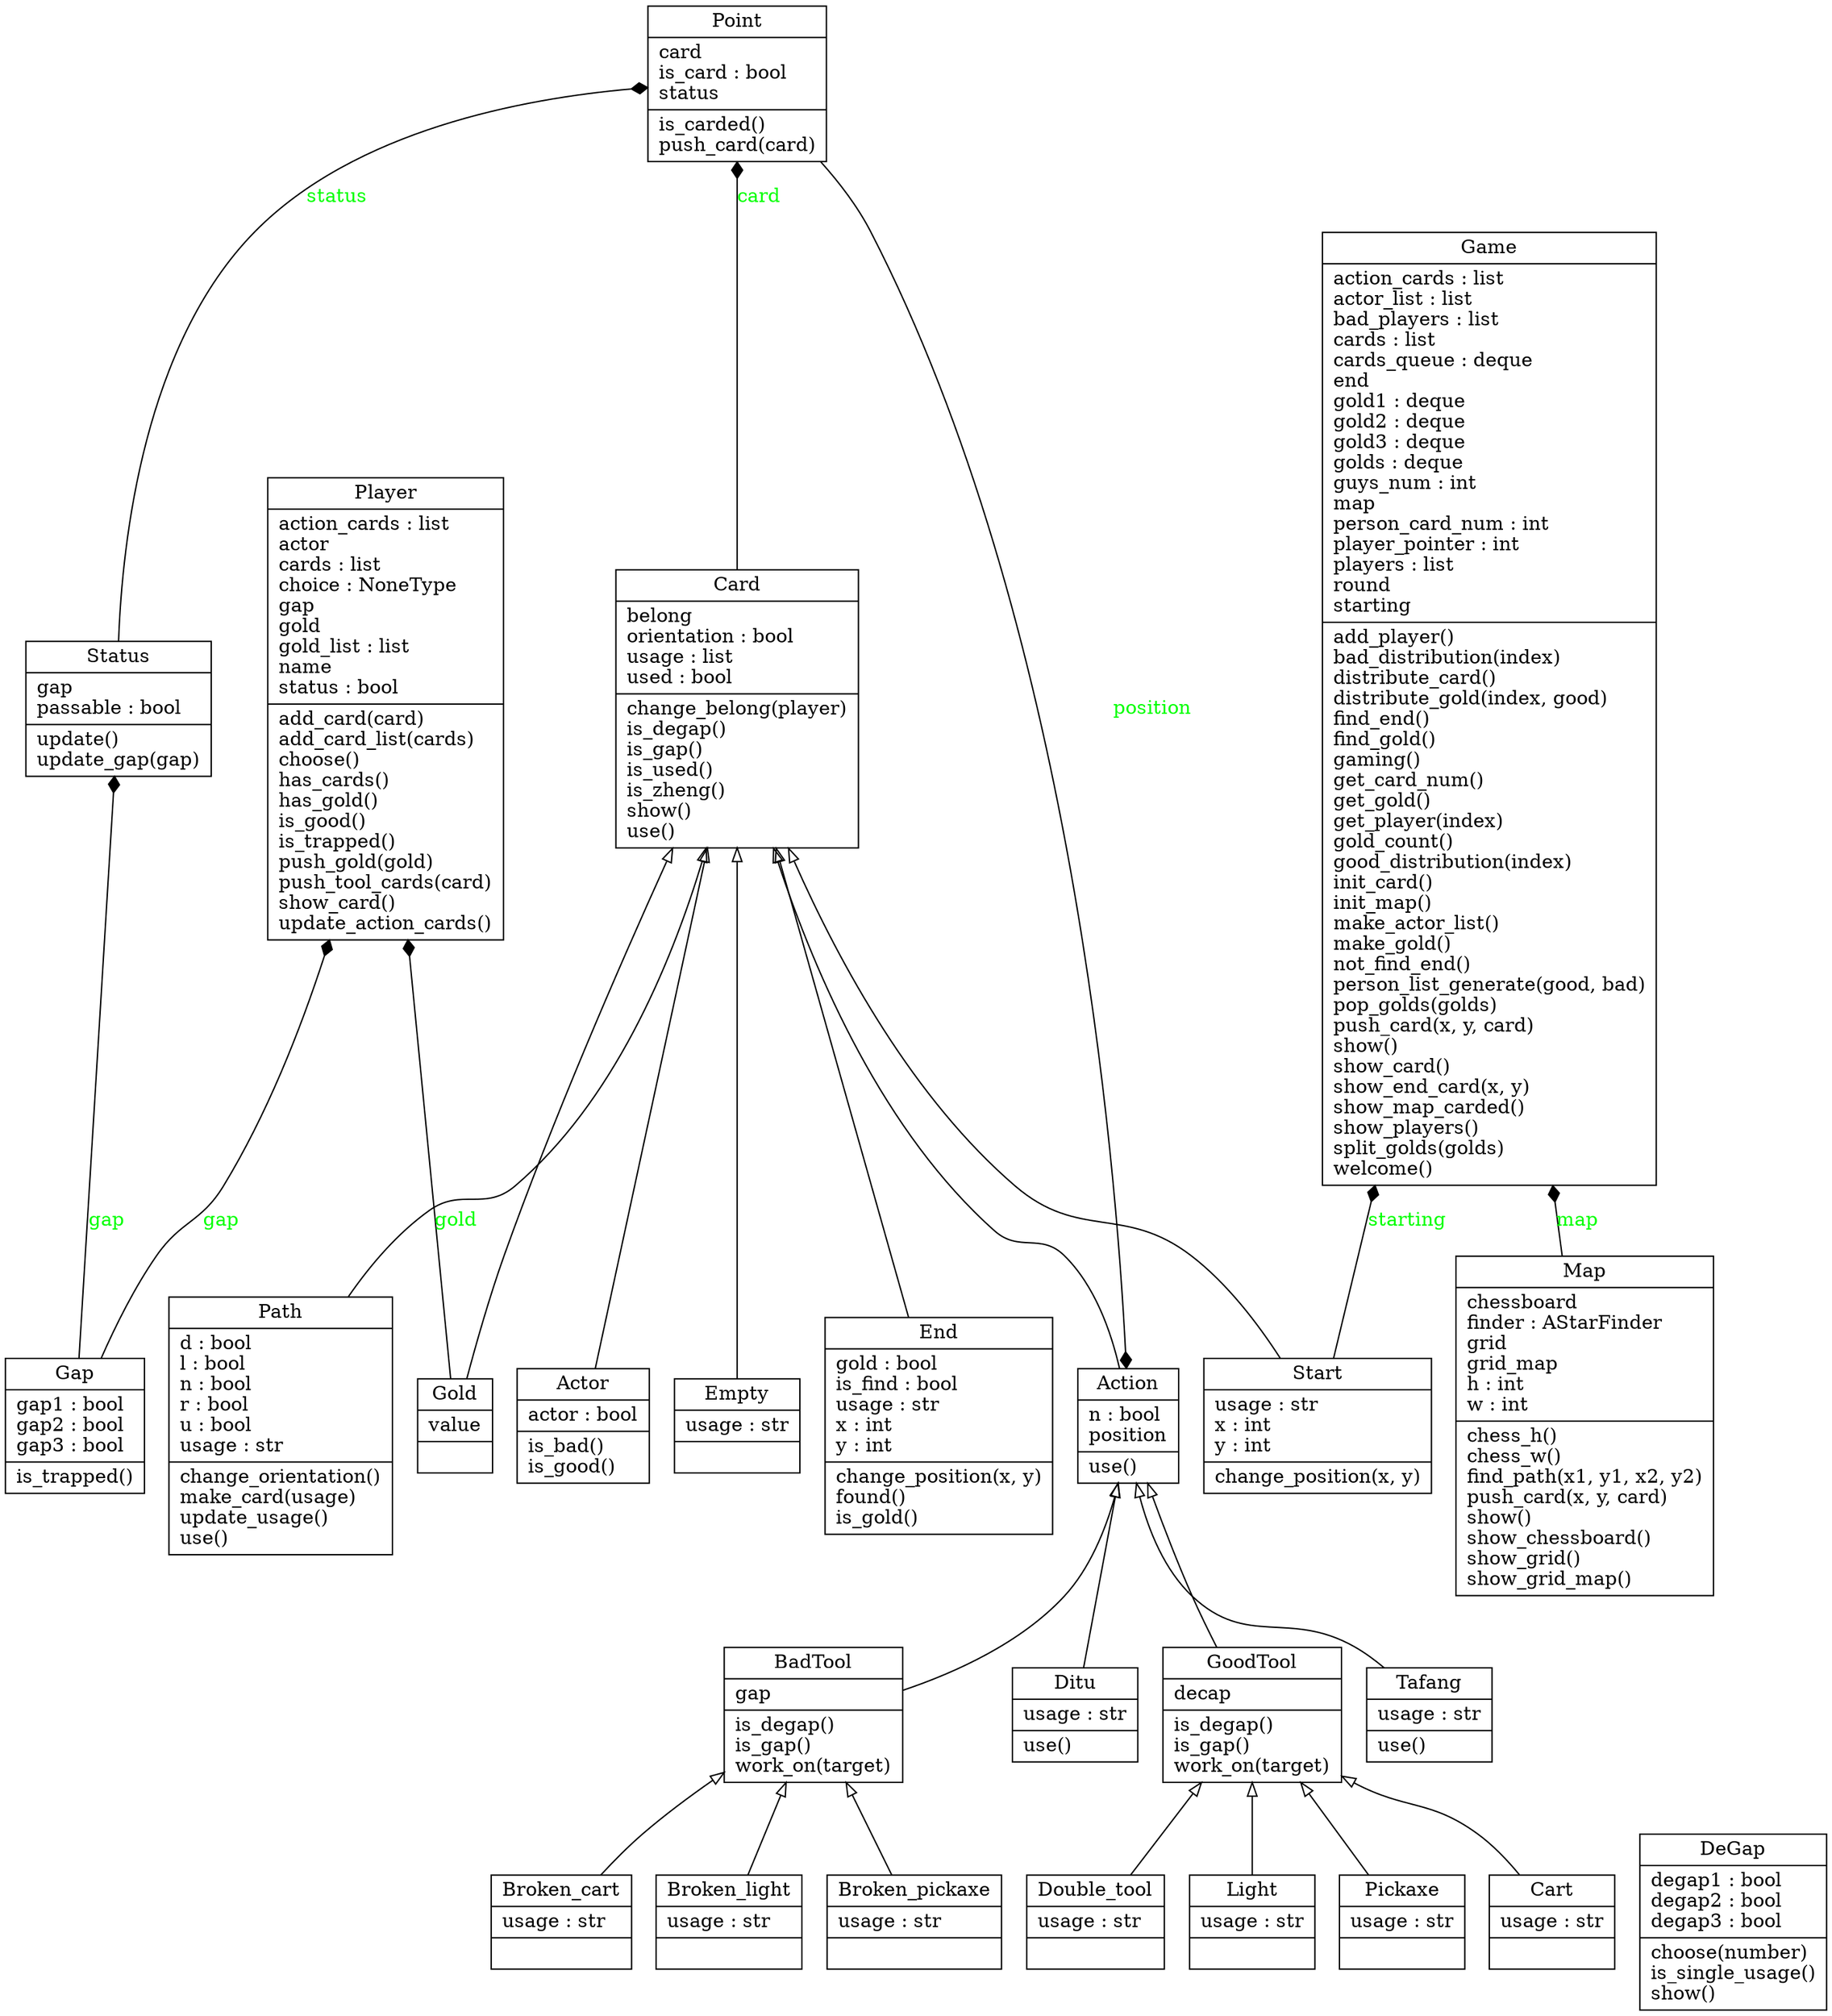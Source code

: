 digraph "classes" {
charset="utf-8"
rankdir=BT
"0" [label="{Action|n : bool\lposition\l|use()\l}", shape="record"];
"1" [label="{Actor|actor : bool\l|is_bad()\lis_good()\l}", shape="record"];
"2" [label="{BadTool|gap\l|is_degap()\lis_gap()\lwork_on(target)\l}", shape="record"];
"3" [label="{Broken_cart|usage : str\l|}", shape="record"];
"4" [label="{Broken_light|usage : str\l|}", shape="record"];
"5" [label="{Broken_pickaxe|usage : str\l|}", shape="record"];
"6" [label="{Card|belong\lorientation : bool\lusage : list\lused : bool\l|change_belong(player)\lis_degap()\lis_gap()\lis_used()\lis_zheng()\lshow()\luse()\l}", shape="record"];
"7" [label="{Cart|usage : str\l|}", shape="record"];
"8" [label="{DeGap|degap1 : bool\ldegap2 : bool\ldegap3 : bool\l|choose(number)\lis_single_usage()\lshow()\l}", shape="record"];
"9" [label="{Ditu|usage : str\l|use()\l}", shape="record"];
"10" [label="{Double_tool|usage : str\l|}", shape="record"];
"11" [label="{Empty|usage : str\l|}", shape="record"];
"12" [label="{End|gold : bool\lis_find : bool\lusage : str\lx : int\ly : int\l|change_position(x, y)\lfound()\lis_gold()\l}", shape="record"];
"13" [label="{Game|action_cards : list\lactor_list : list\lbad_players : list\lcards : list\lcards_queue : deque\lend\lgold1 : deque\lgold2 : deque\lgold3 : deque\lgolds : deque\lguys_num : int\lmap\lperson_card_num : int\lplayer_pointer : int\lplayers : list\lround\lstarting\l|add_player()\lbad_distribution(index)\ldistribute_card()\ldistribute_gold(index, good)\lfind_end()\lfind_gold()\lgaming()\lget_card_num()\lget_gold()\lget_player(index)\lgold_count()\lgood_distribution(index)\linit_card()\linit_map()\lmake_actor_list()\lmake_gold()\lnot_find_end()\lperson_list_generate(good, bad)\lpop_golds(golds)\lpush_card(x, y, card)\lshow()\lshow_card()\lshow_end_card(x, y)\lshow_map_carded()\lshow_players()\lsplit_golds(golds)\lwelcome()\l}", shape="record"];
"14" [label="{Gap|gap1 : bool\lgap2 : bool\lgap3 : bool\l|is_trapped()\l}", shape="record"];
"15" [label="{Gold|value\l|}", shape="record"];
"16" [label="{GoodTool|decap\l|is_degap()\lis_gap()\lwork_on(target)\l}", shape="record"];
"17" [label="{Light|usage : str\l|}", shape="record"];
"18" [label="{Map|chessboard\lfinder : AStarFinder\lgrid\lgrid_map\lh : int\lw : int\l|chess_h()\lchess_w()\lfind_path(x1, y1, x2, y2)\lpush_card(x, y, card)\lshow()\lshow_chessboard()\lshow_grid()\lshow_grid_map()\l}", shape="record"];
"19" [label="{Path|d : bool\ll : bool\ln : bool\lr : bool\lu : bool\lusage : str\l|change_orientation()\lmake_card(usage)\lupdate_usage()\luse()\l}", shape="record"];
"20" [label="{Pickaxe|usage : str\l|}", shape="record"];
"21" [label="{Player|action_cards : list\lactor\lcards : list\lchoice : NoneType\lgap\lgold\lgold_list : list\lname\lstatus : bool\l|add_card(card)\ladd_card_list(cards)\lchoose()\lhas_cards()\lhas_gold()\lis_good()\lis_trapped()\lpush_gold(gold)\lpush_tool_cards(card)\lshow_card()\lupdate_action_cards()\l}", shape="record"];
"22" [label="{Point|card\lis_card : bool\lstatus\l|is_carded()\lpush_card(card)\l}", shape="record"];
"23" [label="{Start|usage : str\lx : int\ly : int\l|change_position(x, y)\l}", shape="record"];
"24" [label="{Status|gap\lpassable : bool\l|update()\lupdate_gap(gap)\l}", shape="record"];
"25" [label="{Tafang|usage : str\l|use()\l}", shape="record"];
"0" -> "6" [arrowhead="empty", arrowtail="none"];
"1" -> "6" [arrowhead="empty", arrowtail="none"];
"2" -> "0" [arrowhead="empty", arrowtail="none"];
"3" -> "2" [arrowhead="empty", arrowtail="none"];
"4" -> "2" [arrowhead="empty", arrowtail="none"];
"5" -> "2" [arrowhead="empty", arrowtail="none"];
"7" -> "16" [arrowhead="empty", arrowtail="none"];
"9" -> "0" [arrowhead="empty", arrowtail="none"];
"10" -> "16" [arrowhead="empty", arrowtail="none"];
"11" -> "6" [arrowhead="empty", arrowtail="none"];
"12" -> "6" [arrowhead="empty", arrowtail="none"];
"15" -> "6" [arrowhead="empty", arrowtail="none"];
"16" -> "0" [arrowhead="empty", arrowtail="none"];
"17" -> "16" [arrowhead="empty", arrowtail="none"];
"19" -> "6" [arrowhead="empty", arrowtail="none"];
"20" -> "16" [arrowhead="empty", arrowtail="none"];
"23" -> "6" [arrowhead="empty", arrowtail="none"];
"25" -> "0" [arrowhead="empty", arrowtail="none"];
"6" -> "22" [arrowhead="diamond", arrowtail="none", fontcolor="green", label="card", style="solid"];
"14" -> "21" [arrowhead="diamond", arrowtail="none", fontcolor="green", label="gap", style="solid"];
"14" -> "24" [arrowhead="diamond", arrowtail="none", fontcolor="green", label="gap", style="solid"];
"15" -> "21" [arrowhead="diamond", arrowtail="none", fontcolor="green", label="gold", style="solid"];
"18" -> "13" [arrowhead="diamond", arrowtail="none", fontcolor="green", label="map", style="solid"];
"22" -> "0" [arrowhead="diamond", arrowtail="none", fontcolor="green", label="position", style="solid"];
"23" -> "13" [arrowhead="diamond", arrowtail="none", fontcolor="green", label="starting", style="solid"];
"24" -> "22" [arrowhead="diamond", arrowtail="none", fontcolor="green", label="status", style="solid"];
}
